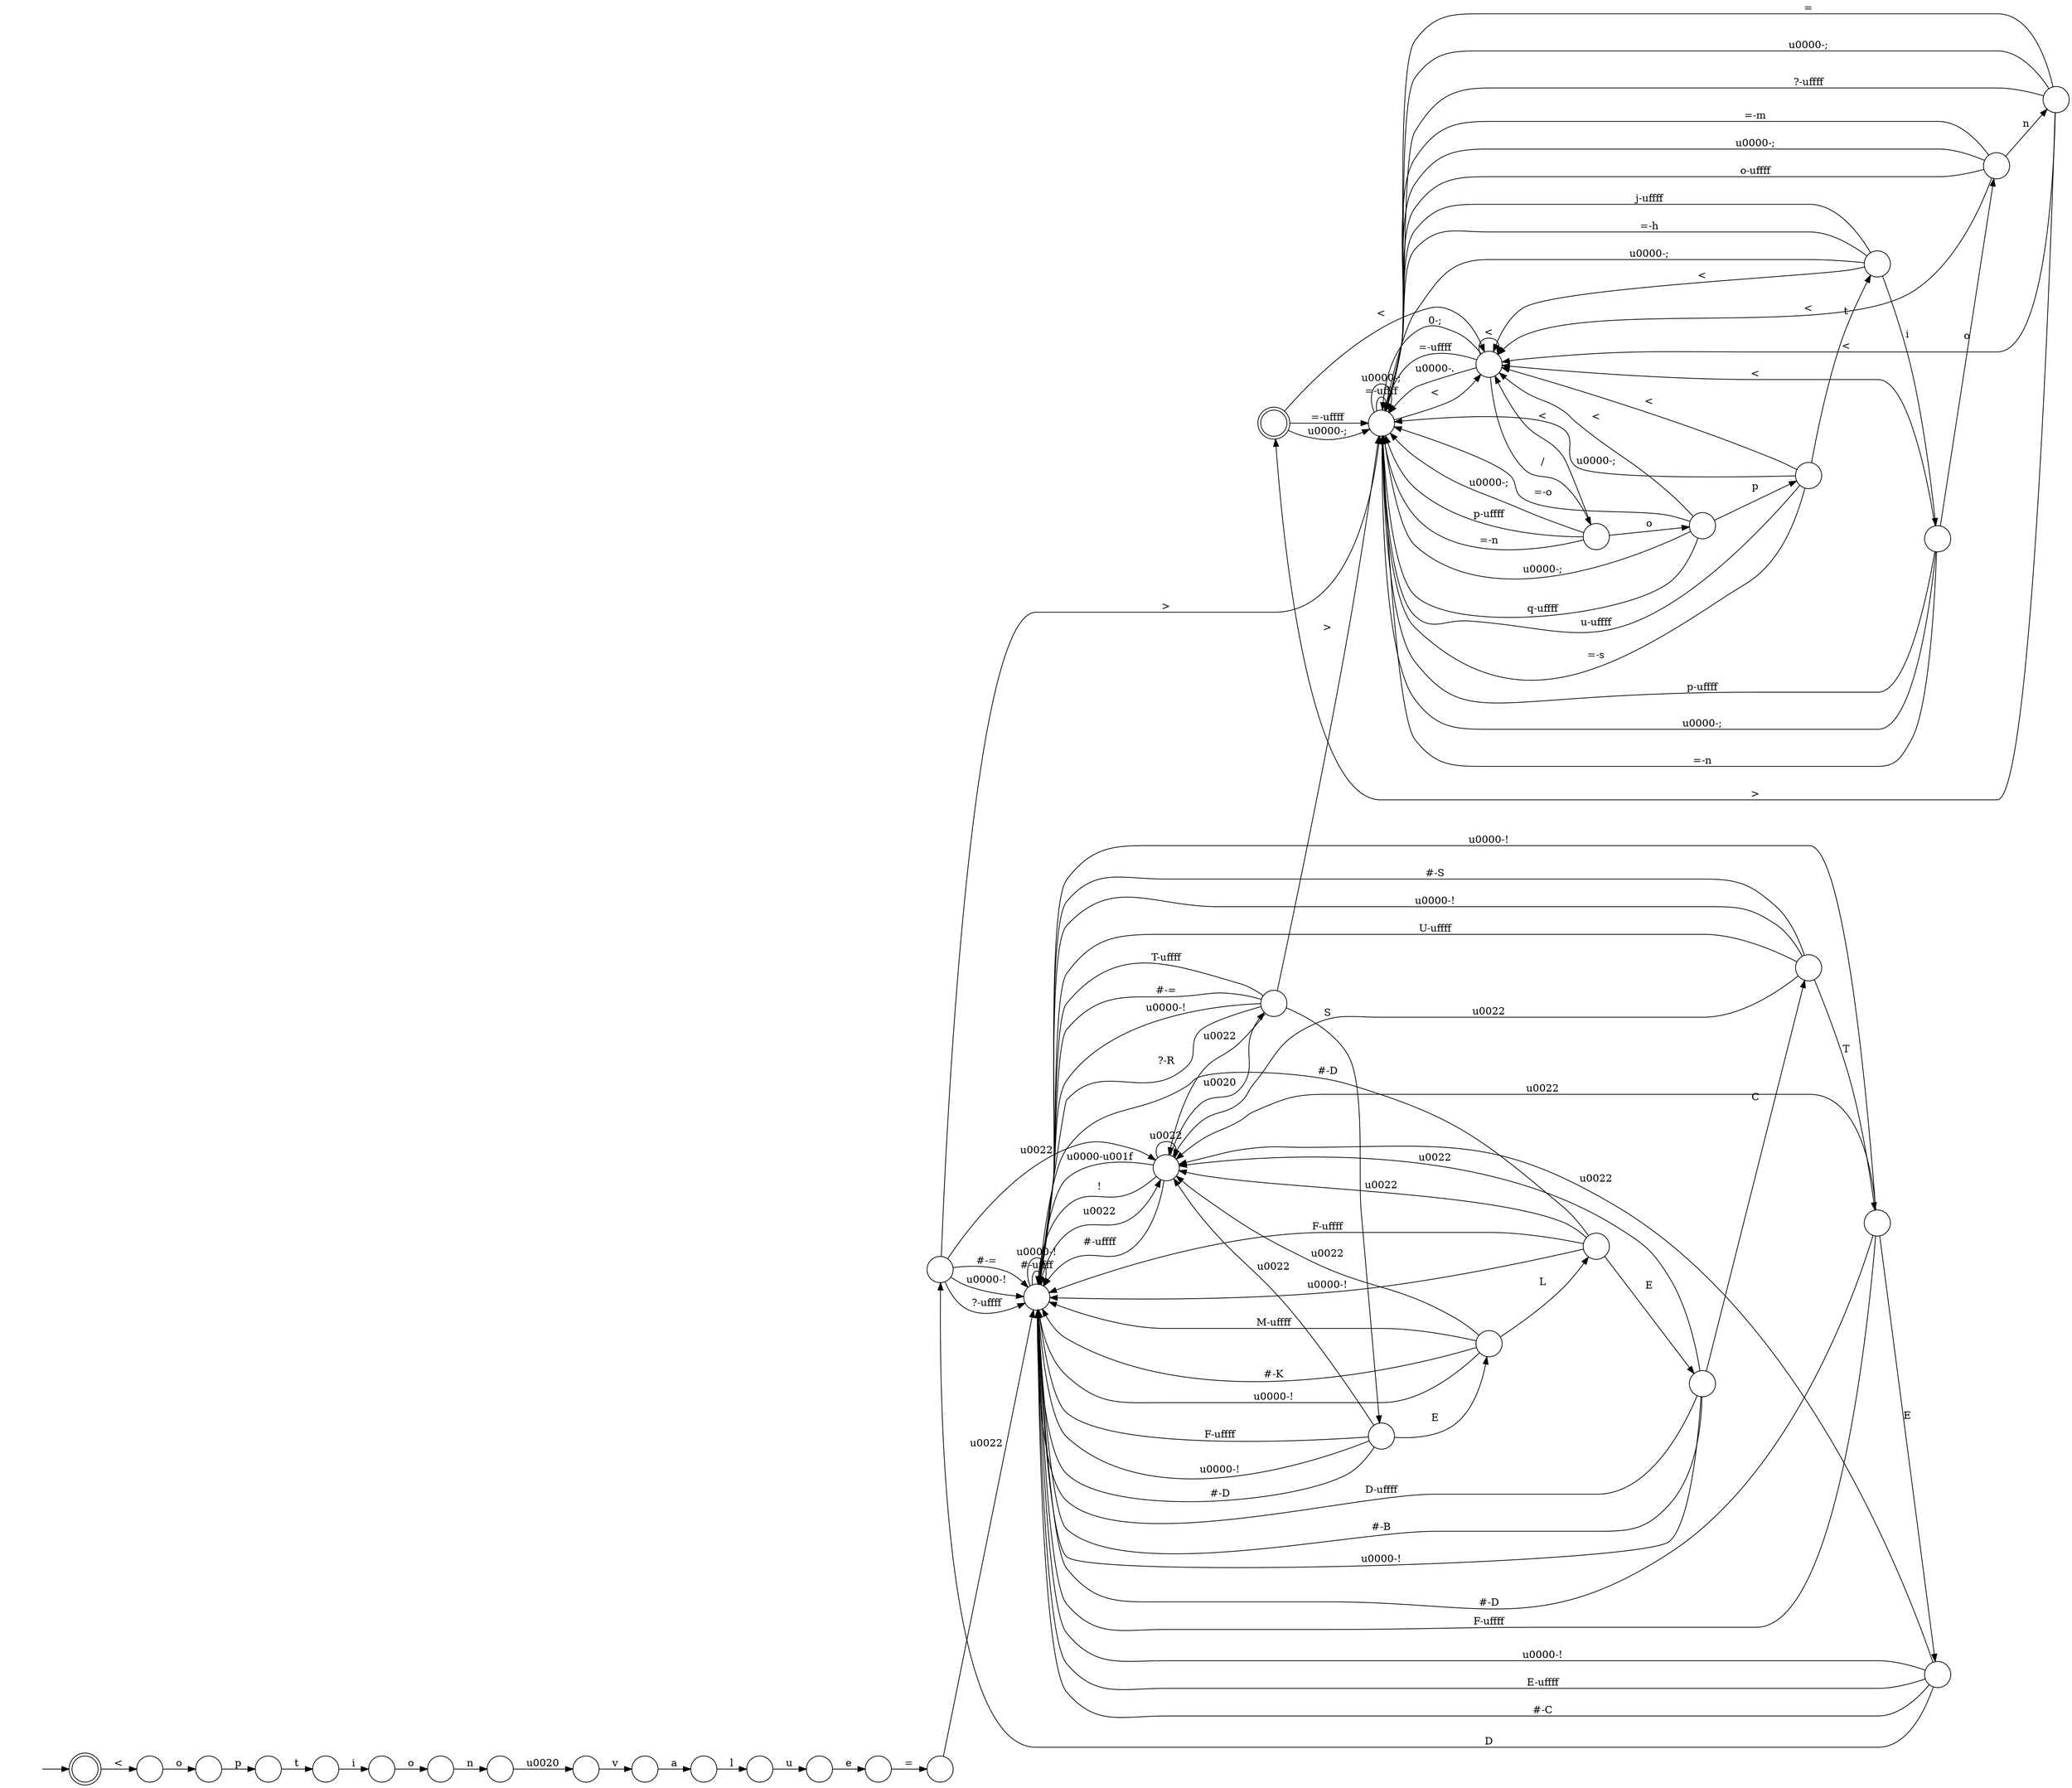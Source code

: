 digraph Automaton {
  rankdir = LR;
  0 [shape=doublecircle,label=""];
  0 -> 3 [label="=-\uffff"]
  0 -> 3 [label="\u0000-;"]
  0 -> 6 [label="<"]
  1 [shape=circle,label=""];
  1 -> 20 [label="\u0022"]
  2 [shape=circle,label=""];
  2 -> 34 [label="e"]
  3 [shape=circle,label=""];
  3 -> 3 [label="=-\uffff"]
  3 -> 3 [label="\u0000-;"]
  3 -> 6 [label="<"]
  4 [shape=circle,label=""];
  4 -> 31 [label="\u0022"]
  4 -> 20 [label="\u0000-!"]
  4 -> 20 [label="#-K"]
  4 -> 18 [label="L"]
  4 -> 20 [label="M-\uffff"]
  5 [shape=circle,label=""];
  5 -> 2 [label="u"]
  6 [shape=circle,label=""];
  6 -> 3 [label="0-;"]
  6 -> 3 [label="=-\uffff"]
  6 -> 3 [label="\u0000-."]
  6 -> 11 [label="/"]
  6 -> 6 [label="<"]
  7 [shape=doublecircle,label=""];
  initial [shape=plaintext,label=""];
  initial -> 7
  7 -> 8 [label="<"]
  8 [shape=circle,label=""];
  8 -> 15 [label="o"]
  9 [shape=circle,label=""];
  9 -> 3 [label="q-\uffff"]
  9 -> 33 [label="p"]
  9 -> 3 [label="=-o"]
  9 -> 3 [label="\u0000-;"]
  9 -> 6 [label="<"]
  10 [shape=circle,label=""];
  10 -> 31 [label="\u0022"]
  10 -> 20 [label="#-="]
  10 -> 20 [label="\u0000-!"]
  10 -> 3 [label=">"]
  10 -> 20 [label="?-\uffff"]
  11 [shape=circle,label=""];
  11 -> 3 [label="p-\uffff"]
  11 -> 3 [label="=-n"]
  11 -> 3 [label="\u0000-;"]
  11 -> 6 [label="<"]
  11 -> 9 [label="o"]
  12 [shape=circle,label=""];
  12 -> 19 [label="a"]
  13 [shape=circle,label=""];
  13 -> 35 [label="t"]
  14 [shape=circle,label=""];
  14 -> 28 [label="\u0020"]
  15 [shape=circle,label=""];
  15 -> 13 [label="p"]
  16 [shape=circle,label=""];
  16 -> 31 [label="\u0022"]
  16 -> 20 [label="#-D"]
  16 -> 20 [label="F-\uffff"]
  16 -> 20 [label="\u0000-!"]
  16 -> 4 [label="E"]
  17 [shape=circle,label=""];
  17 -> 24 [label="i"]
  17 -> 3 [label="=-h"]
  17 -> 3 [label="\u0000-;"]
  17 -> 6 [label="<"]
  17 -> 3 [label="j-\uffff"]
  18 [shape=circle,label=""];
  18 -> 31 [label="\u0022"]
  18 -> 20 [label="#-D"]
  18 -> 20 [label="F-\uffff"]
  18 -> 20 [label="\u0000-!"]
  18 -> 29 [label="E"]
  19 [shape=circle,label=""];
  19 -> 5 [label="l"]
  20 [shape=circle,label=""];
  20 -> 31 [label="\u0022"]
  20 -> 20 [label="#-\uffff"]
  20 -> 20 [label="\u0000-!"]
  21 [shape=circle,label=""];
  21 -> 31 [label="\u0022"]
  21 -> 20 [label="#-D"]
  21 -> 20 [label="F-\uffff"]
  21 -> 20 [label="\u0000-!"]
  21 -> 32 [label="E"]
  22 [shape=circle,label=""];
  22 -> 31 [label="\u0022"]
  22 -> 20 [label="?-R"]
  22 -> 20 [label="#-="]
  22 -> 20 [label="\u0000-!"]
  22 -> 16 [label="S"]
  22 -> 3 [label=">"]
  22 -> 20 [label="T-\uffff"]
  23 [shape=circle,label=""];
  23 -> 27 [label="n"]
  23 -> 3 [label="o-\uffff"]
  23 -> 3 [label="\u0000-;"]
  23 -> 6 [label="<"]
  23 -> 3 [label="=-m"]
  24 [shape=circle,label=""];
  24 -> 3 [label="p-\uffff"]
  24 -> 3 [label="=-n"]
  24 -> 3 [label="\u0000-;"]
  24 -> 6 [label="<"]
  24 -> 23 [label="o"]
  25 [shape=circle,label=""];
  25 -> 31 [label="\u0022"]
  25 -> 20 [label="\u0000-!"]
  25 -> 21 [label="T"]
  25 -> 20 [label="#-S"]
  25 -> 20 [label="U-\uffff"]
  26 [shape=circle,label=""];
  26 -> 30 [label="o"]
  27 [shape=circle,label=""];
  27 -> 3 [label="="]
  27 -> 0 [label=">"]
  27 -> 3 [label="\u0000-;"]
  27 -> 6 [label="<"]
  27 -> 3 [label="?-\uffff"]
  28 [shape=circle,label=""];
  28 -> 12 [label="v"]
  29 [shape=circle,label=""];
  29 -> 31 [label="\u0022"]
  29 -> 20 [label="\u0000-!"]
  29 -> 25 [label="C"]
  29 -> 20 [label="#-B"]
  29 -> 20 [label="D-\uffff"]
  30 [shape=circle,label=""];
  30 -> 14 [label="n"]
  31 [shape=circle,label=""];
  31 -> 31 [label="\u0022"]
  31 -> 20 [label="#-\uffff"]
  31 -> 20 [label="\u0000-\u001f"]
  31 -> 22 [label="\u0020"]
  31 -> 20 [label="!"]
  32 [shape=circle,label=""];
  32 -> 31 [label="\u0022"]
  32 -> 10 [label="D"]
  32 -> 20 [label="\u0000-!"]
  32 -> 20 [label="E-\uffff"]
  32 -> 20 [label="#-C"]
  33 [shape=circle,label=""];
  33 -> 17 [label="t"]
  33 -> 3 [label="u-\uffff"]
  33 -> 3 [label="\u0000-;"]
  33 -> 6 [label="<"]
  33 -> 3 [label="=-s"]
  34 [shape=circle,label=""];
  34 -> 1 [label="="]
  35 [shape=circle,label=""];
  35 -> 26 [label="i"]
}


